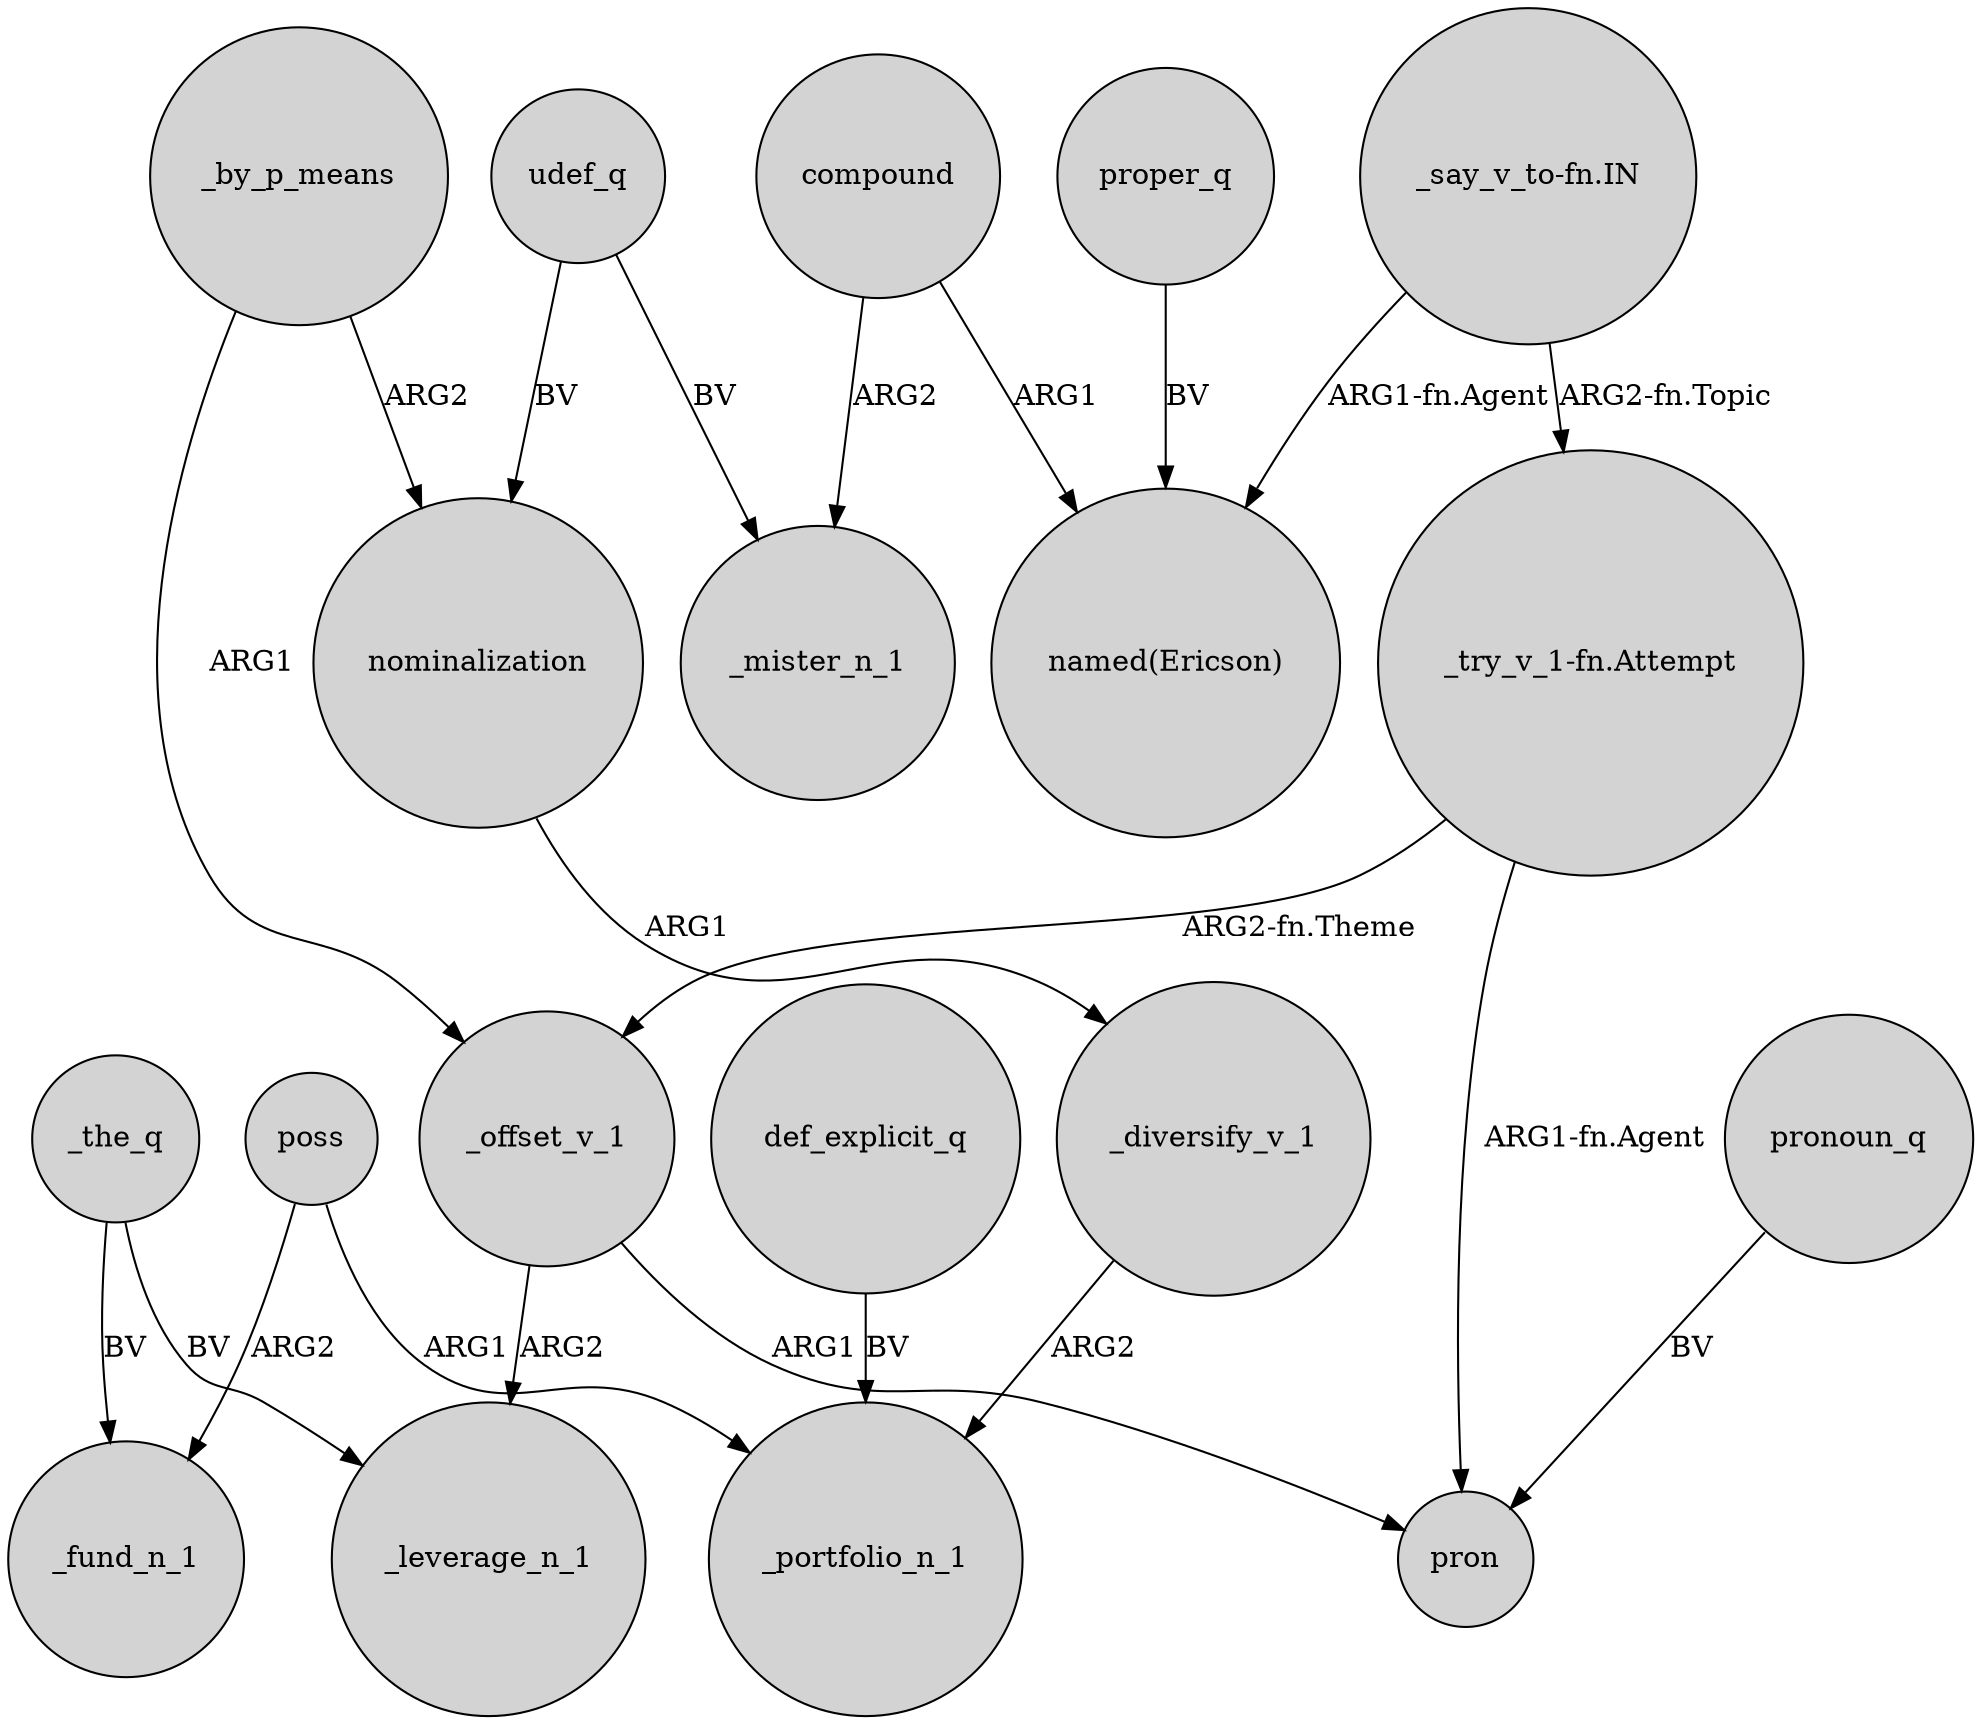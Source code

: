 digraph {
	node [shape=circle style=filled]
	"_try_v_1-fn.Attempt" -> _offset_v_1 [label="ARG2-fn.Theme"]
	_by_p_means -> nominalization [label=ARG2]
	nominalization -> _diversify_v_1 [label=ARG1]
	poss -> _fund_n_1 [label=ARG2]
	compound -> _mister_n_1 [label=ARG2]
	_the_q -> _leverage_n_1 [label=BV]
	udef_q -> _mister_n_1 [label=BV]
	proper_q -> "named(Ericson)" [label=BV]
	"_say_v_to-fn.IN" -> "named(Ericson)" [label="ARG1-fn.Agent"]
	poss -> _portfolio_n_1 [label=ARG1]
	def_explicit_q -> _portfolio_n_1 [label=BV]
	_the_q -> _fund_n_1 [label=BV]
	pronoun_q -> pron [label=BV]
	"_say_v_to-fn.IN" -> "_try_v_1-fn.Attempt" [label="ARG2-fn.Topic"]
	_offset_v_1 -> pron [label=ARG1]
	_offset_v_1 -> _leverage_n_1 [label=ARG2]
	_diversify_v_1 -> _portfolio_n_1 [label=ARG2]
	udef_q -> nominalization [label=BV]
	"_try_v_1-fn.Attempt" -> pron [label="ARG1-fn.Agent"]
	_by_p_means -> _offset_v_1 [label=ARG1]
	compound -> "named(Ericson)" [label=ARG1]
}

